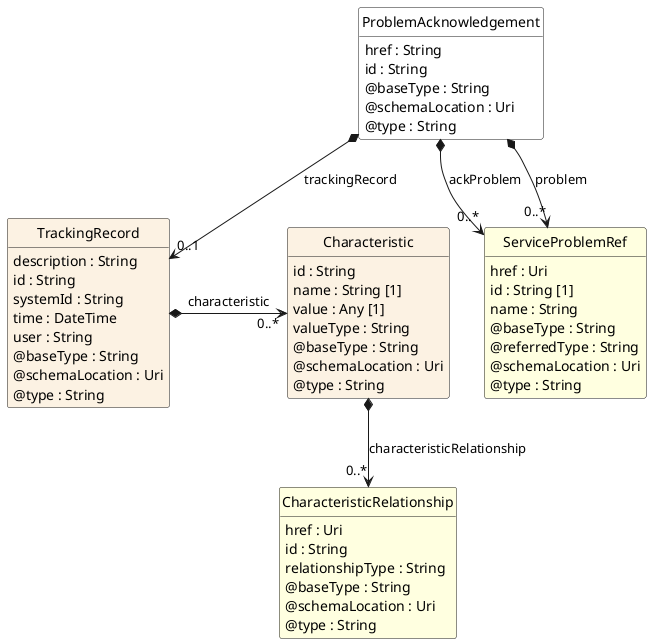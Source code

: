 @startuml
hide circle
hide methods
hide stereotype
show <<Enumeration>> stereotype
skinparam class {
   BackgroundColor<<Enumeration>> #E6F5F7
   BackgroundColor<<Ref>> #FFFFE0
   BackgroundColor<<Pivot>> #FFFFFFF
   BackgroundColor<<SimpleType>> #E2F0DA
   BackgroundColor #FCF2E3
}

class ProblemAcknowledgement <<Pivot>> {
    href : String
    id : String
    @baseType : String
    @schemaLocation : Uri
    @type : String
}

class ServiceProblemRef  <<Ref>> {
    href : Uri
    id : String [1]
    name : String
    @baseType : String
    @referredType : String
    @schemaLocation : Uri
    @type : String
}

class TrackingRecord  {
    description : String
    id : String
    systemId : String
    time : DateTime
    user : String
    @baseType : String
    @schemaLocation : Uri
    @type : String
}

class Characteristic  {
    id : String
    name : String [1]
    value : Any [1]
    valueType : String
    @baseType : String
    @schemaLocation : Uri
    @type : String
}

class CharacteristicRelationship  <<Ref>> {
    href : Uri
    id : String
    relationshipType : String
    @baseType : String
    @schemaLocation : Uri
    @type : String
}

ProblemAcknowledgement *-->  "0..*" ServiceProblemRef : ackProblem

ProblemAcknowledgement *-->  "0..*" ServiceProblemRef : problem

ProblemAcknowledgement *-->  "0..1" TrackingRecord : trackingRecord

TrackingRecord *-right-> "0..*" Characteristic : characteristic

Characteristic *-->  "0..*" CharacteristicRelationship : characteristicRelationship

@enduml